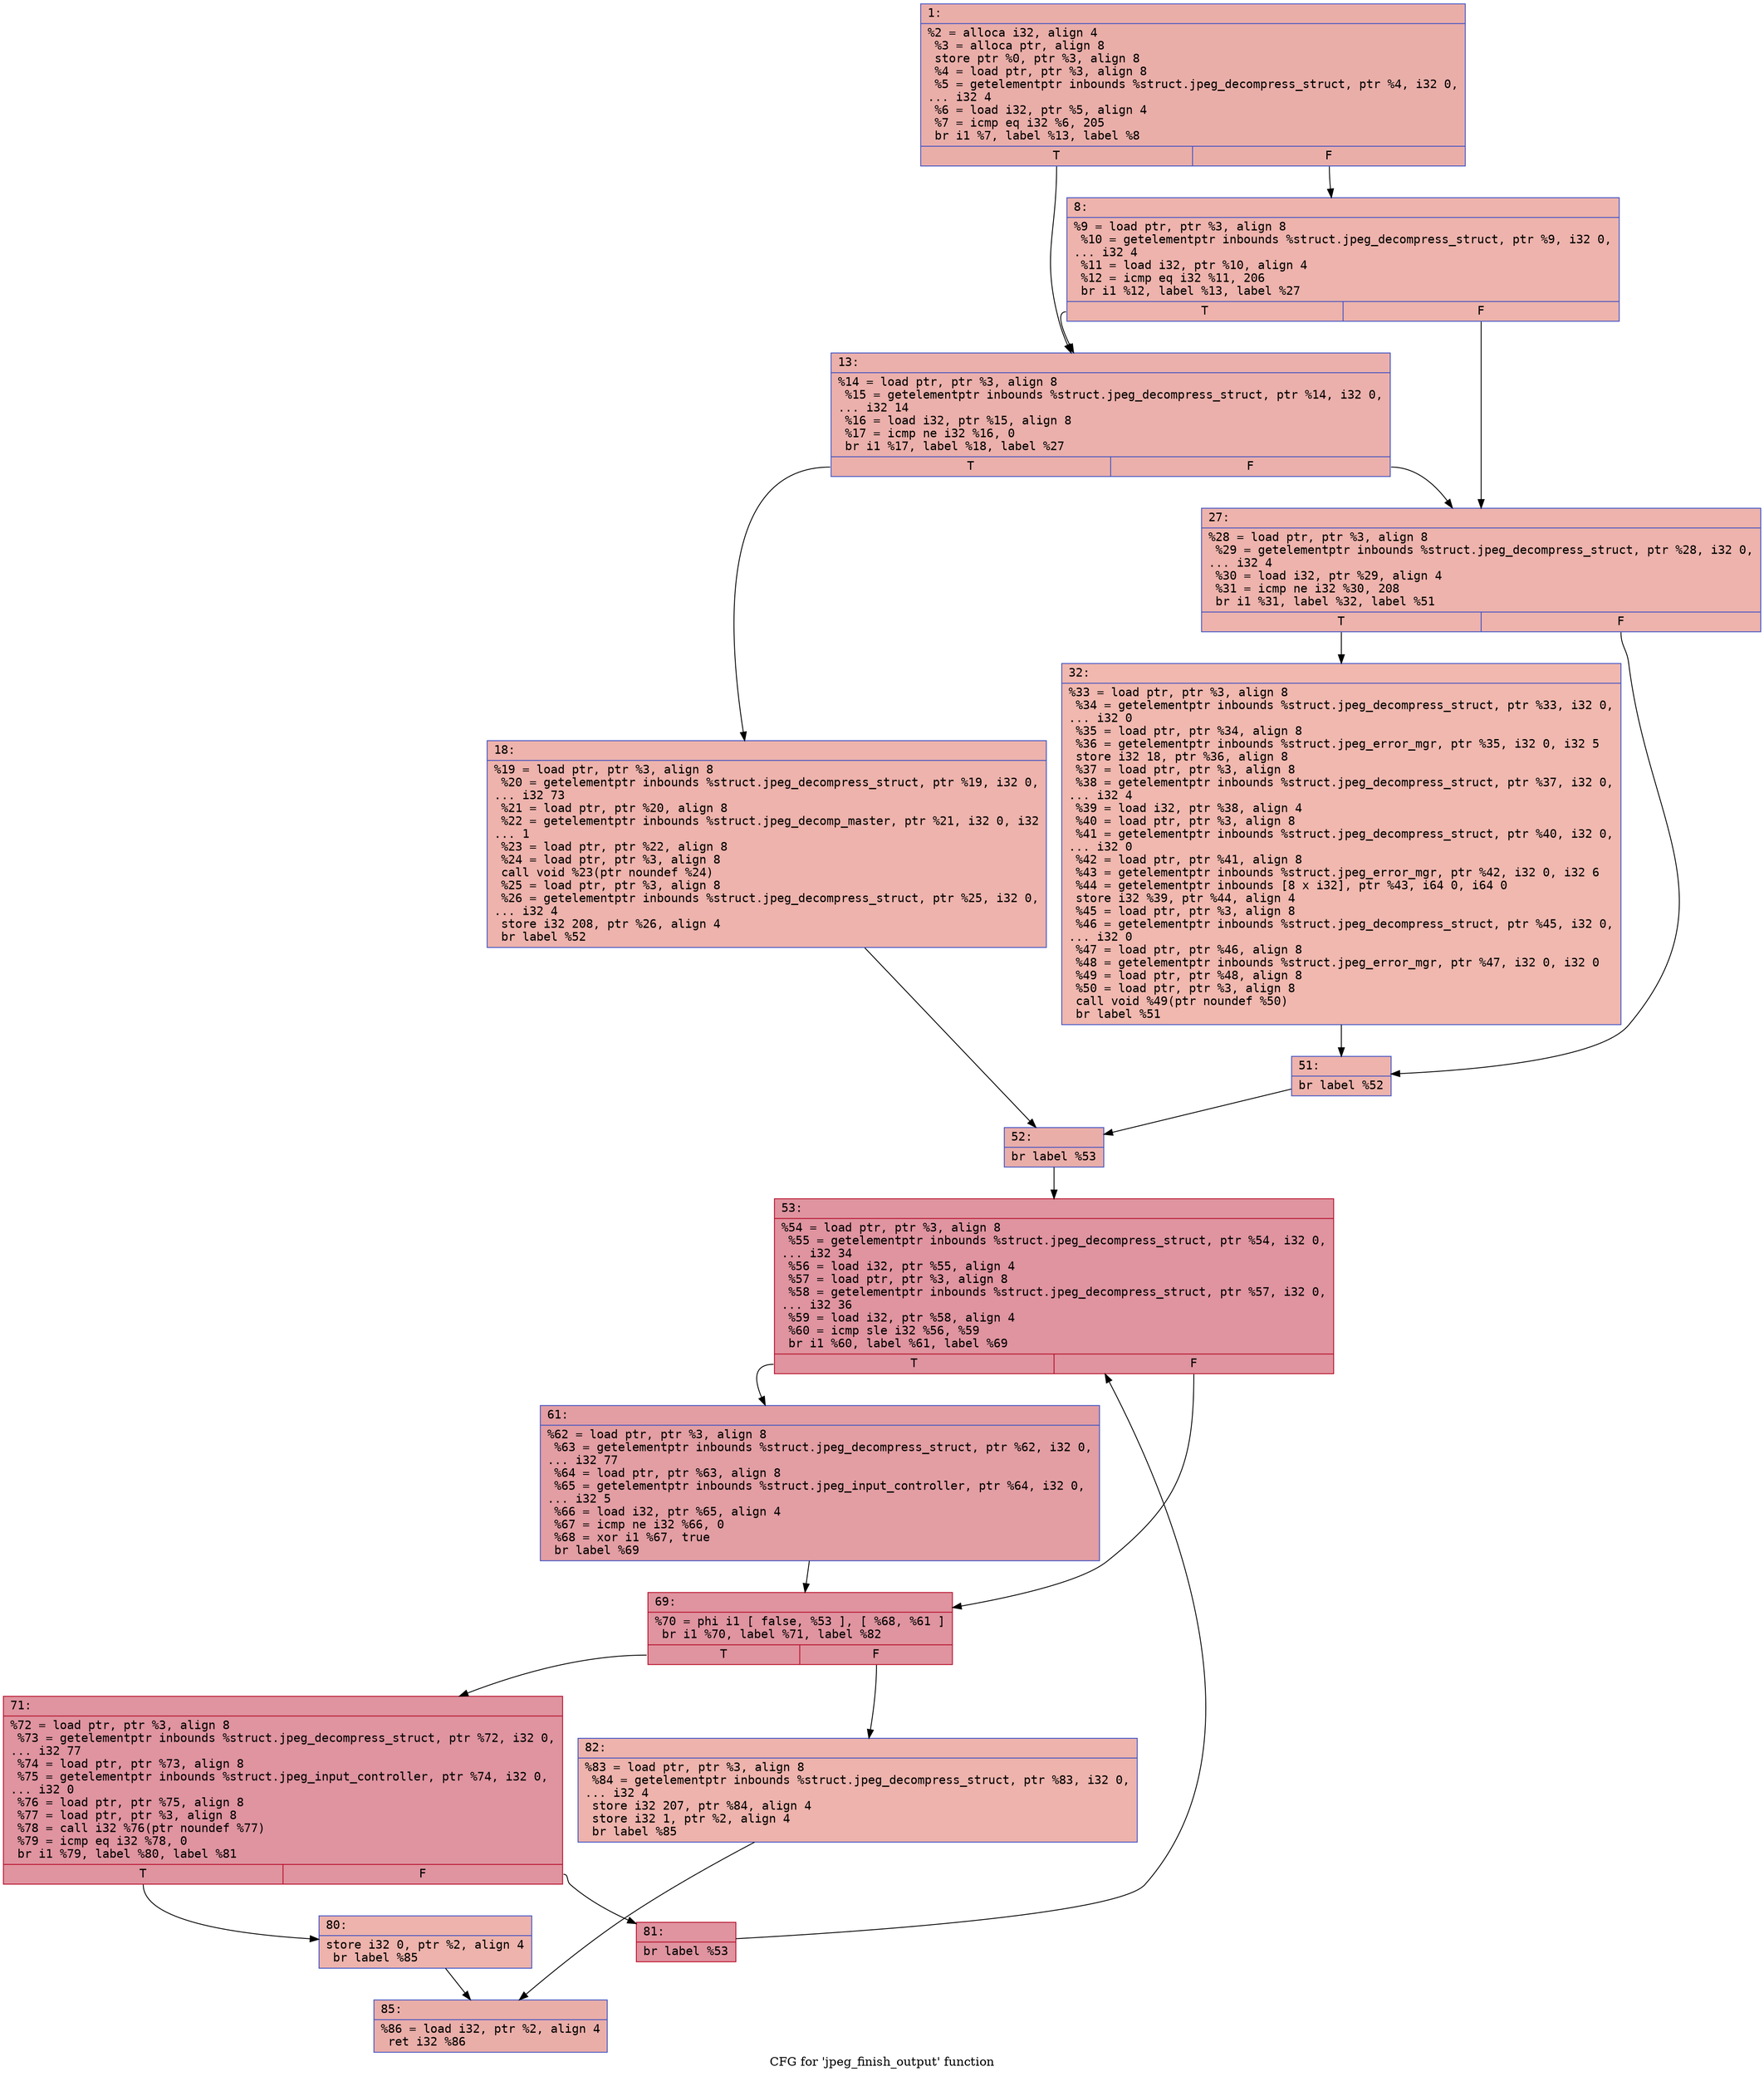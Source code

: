 digraph "CFG for 'jpeg_finish_output' function" {
	label="CFG for 'jpeg_finish_output' function";

	Node0x600001753200 [shape=record,color="#3d50c3ff", style=filled, fillcolor="#d0473d70" fontname="Courier",label="{1:\l|  %2 = alloca i32, align 4\l  %3 = alloca ptr, align 8\l  store ptr %0, ptr %3, align 8\l  %4 = load ptr, ptr %3, align 8\l  %5 = getelementptr inbounds %struct.jpeg_decompress_struct, ptr %4, i32 0,\l... i32 4\l  %6 = load i32, ptr %5, align 4\l  %7 = icmp eq i32 %6, 205\l  br i1 %7, label %13, label %8\l|{<s0>T|<s1>F}}"];
	Node0x600001753200:s0 -> Node0x600001753570[tooltip="1 -> 13\nProbability 50.00%" ];
	Node0x600001753200:s1 -> Node0x600001753520[tooltip="1 -> 8\nProbability 50.00%" ];
	Node0x600001753520 [shape=record,color="#3d50c3ff", style=filled, fillcolor="#d6524470" fontname="Courier",label="{8:\l|  %9 = load ptr, ptr %3, align 8\l  %10 = getelementptr inbounds %struct.jpeg_decompress_struct, ptr %9, i32 0,\l... i32 4\l  %11 = load i32, ptr %10, align 4\l  %12 = icmp eq i32 %11, 206\l  br i1 %12, label %13, label %27\l|{<s0>T|<s1>F}}"];
	Node0x600001753520:s0 -> Node0x600001753570[tooltip="8 -> 13\nProbability 50.00%" ];
	Node0x600001753520:s1 -> Node0x600001753610[tooltip="8 -> 27\nProbability 50.00%" ];
	Node0x600001753570 [shape=record,color="#3d50c3ff", style=filled, fillcolor="#d24b4070" fontname="Courier",label="{13:\l|  %14 = load ptr, ptr %3, align 8\l  %15 = getelementptr inbounds %struct.jpeg_decompress_struct, ptr %14, i32 0,\l... i32 14\l  %16 = load i32, ptr %15, align 8\l  %17 = icmp ne i32 %16, 0\l  br i1 %17, label %18, label %27\l|{<s0>T|<s1>F}}"];
	Node0x600001753570:s0 -> Node0x6000017535c0[tooltip="13 -> 18\nProbability 62.50%" ];
	Node0x600001753570:s1 -> Node0x600001753610[tooltip="13 -> 27\nProbability 37.50%" ];
	Node0x6000017535c0 [shape=record,color="#3d50c3ff", style=filled, fillcolor="#d6524470" fontname="Courier",label="{18:\l|  %19 = load ptr, ptr %3, align 8\l  %20 = getelementptr inbounds %struct.jpeg_decompress_struct, ptr %19, i32 0,\l... i32 73\l  %21 = load ptr, ptr %20, align 8\l  %22 = getelementptr inbounds %struct.jpeg_decomp_master, ptr %21, i32 0, i32\l... 1\l  %23 = load ptr, ptr %22, align 8\l  %24 = load ptr, ptr %3, align 8\l  call void %23(ptr noundef %24)\l  %25 = load ptr, ptr %3, align 8\l  %26 = getelementptr inbounds %struct.jpeg_decompress_struct, ptr %25, i32 0,\l... i32 4\l  store i32 208, ptr %26, align 4\l  br label %52\l}"];
	Node0x6000017535c0 -> Node0x600001753700[tooltip="18 -> 52\nProbability 100.00%" ];
	Node0x600001753610 [shape=record,color="#3d50c3ff", style=filled, fillcolor="#d6524470" fontname="Courier",label="{27:\l|  %28 = load ptr, ptr %3, align 8\l  %29 = getelementptr inbounds %struct.jpeg_decompress_struct, ptr %28, i32 0,\l... i32 4\l  %30 = load i32, ptr %29, align 4\l  %31 = icmp ne i32 %30, 208\l  br i1 %31, label %32, label %51\l|{<s0>T|<s1>F}}"];
	Node0x600001753610:s0 -> Node0x600001753660[tooltip="27 -> 32\nProbability 50.00%" ];
	Node0x600001753610:s1 -> Node0x6000017536b0[tooltip="27 -> 51\nProbability 50.00%" ];
	Node0x600001753660 [shape=record,color="#3d50c3ff", style=filled, fillcolor="#dc5d4a70" fontname="Courier",label="{32:\l|  %33 = load ptr, ptr %3, align 8\l  %34 = getelementptr inbounds %struct.jpeg_decompress_struct, ptr %33, i32 0,\l... i32 0\l  %35 = load ptr, ptr %34, align 8\l  %36 = getelementptr inbounds %struct.jpeg_error_mgr, ptr %35, i32 0, i32 5\l  store i32 18, ptr %36, align 8\l  %37 = load ptr, ptr %3, align 8\l  %38 = getelementptr inbounds %struct.jpeg_decompress_struct, ptr %37, i32 0,\l... i32 4\l  %39 = load i32, ptr %38, align 4\l  %40 = load ptr, ptr %3, align 8\l  %41 = getelementptr inbounds %struct.jpeg_decompress_struct, ptr %40, i32 0,\l... i32 0\l  %42 = load ptr, ptr %41, align 8\l  %43 = getelementptr inbounds %struct.jpeg_error_mgr, ptr %42, i32 0, i32 6\l  %44 = getelementptr inbounds [8 x i32], ptr %43, i64 0, i64 0\l  store i32 %39, ptr %44, align 4\l  %45 = load ptr, ptr %3, align 8\l  %46 = getelementptr inbounds %struct.jpeg_decompress_struct, ptr %45, i32 0,\l... i32 0\l  %47 = load ptr, ptr %46, align 8\l  %48 = getelementptr inbounds %struct.jpeg_error_mgr, ptr %47, i32 0, i32 0\l  %49 = load ptr, ptr %48, align 8\l  %50 = load ptr, ptr %3, align 8\l  call void %49(ptr noundef %50)\l  br label %51\l}"];
	Node0x600001753660 -> Node0x6000017536b0[tooltip="32 -> 51\nProbability 100.00%" ];
	Node0x6000017536b0 [shape=record,color="#3d50c3ff", style=filled, fillcolor="#d6524470" fontname="Courier",label="{51:\l|  br label %52\l}"];
	Node0x6000017536b0 -> Node0x600001753700[tooltip="51 -> 52\nProbability 100.00%" ];
	Node0x600001753700 [shape=record,color="#3d50c3ff", style=filled, fillcolor="#d0473d70" fontname="Courier",label="{52:\l|  br label %53\l}"];
	Node0x600001753700 -> Node0x600001753750[tooltip="52 -> 53\nProbability 100.00%" ];
	Node0x600001753750 [shape=record,color="#b70d28ff", style=filled, fillcolor="#b70d2870" fontname="Courier",label="{53:\l|  %54 = load ptr, ptr %3, align 8\l  %55 = getelementptr inbounds %struct.jpeg_decompress_struct, ptr %54, i32 0,\l... i32 34\l  %56 = load i32, ptr %55, align 4\l  %57 = load ptr, ptr %3, align 8\l  %58 = getelementptr inbounds %struct.jpeg_decompress_struct, ptr %57, i32 0,\l... i32 36\l  %59 = load i32, ptr %58, align 4\l  %60 = icmp sle i32 %56, %59\l  br i1 %60, label %61, label %69\l|{<s0>T|<s1>F}}"];
	Node0x600001753750:s0 -> Node0x6000017537a0[tooltip="53 -> 61\nProbability 50.00%" ];
	Node0x600001753750:s1 -> Node0x6000017537f0[tooltip="53 -> 69\nProbability 50.00%" ];
	Node0x6000017537a0 [shape=record,color="#3d50c3ff", style=filled, fillcolor="#be242e70" fontname="Courier",label="{61:\l|  %62 = load ptr, ptr %3, align 8\l  %63 = getelementptr inbounds %struct.jpeg_decompress_struct, ptr %62, i32 0,\l... i32 77\l  %64 = load ptr, ptr %63, align 8\l  %65 = getelementptr inbounds %struct.jpeg_input_controller, ptr %64, i32 0,\l... i32 5\l  %66 = load i32, ptr %65, align 4\l  %67 = icmp ne i32 %66, 0\l  %68 = xor i1 %67, true\l  br label %69\l}"];
	Node0x6000017537a0 -> Node0x6000017537f0[tooltip="61 -> 69\nProbability 100.00%" ];
	Node0x6000017537f0 [shape=record,color="#b70d28ff", style=filled, fillcolor="#b70d2870" fontname="Courier",label="{69:\l|  %70 = phi i1 [ false, %53 ], [ %68, %61 ]\l  br i1 %70, label %71, label %82\l|{<s0>T|<s1>F}}"];
	Node0x6000017537f0:s0 -> Node0x600001753840[tooltip="69 -> 71\nProbability 96.88%" ];
	Node0x6000017537f0:s1 -> Node0x600001753930[tooltip="69 -> 82\nProbability 3.12%" ];
	Node0x600001753840 [shape=record,color="#b70d28ff", style=filled, fillcolor="#b70d2870" fontname="Courier",label="{71:\l|  %72 = load ptr, ptr %3, align 8\l  %73 = getelementptr inbounds %struct.jpeg_decompress_struct, ptr %72, i32 0,\l... i32 77\l  %74 = load ptr, ptr %73, align 8\l  %75 = getelementptr inbounds %struct.jpeg_input_controller, ptr %74, i32 0,\l... i32 0\l  %76 = load ptr, ptr %75, align 8\l  %77 = load ptr, ptr %3, align 8\l  %78 = call i32 %76(ptr noundef %77)\l  %79 = icmp eq i32 %78, 0\l  br i1 %79, label %80, label %81\l|{<s0>T|<s1>F}}"];
	Node0x600001753840:s0 -> Node0x600001753890[tooltip="71 -> 80\nProbability 3.12%" ];
	Node0x600001753840:s1 -> Node0x6000017538e0[tooltip="71 -> 81\nProbability 96.88%" ];
	Node0x600001753890 [shape=record,color="#3d50c3ff", style=filled, fillcolor="#d6524470" fontname="Courier",label="{80:\l|  store i32 0, ptr %2, align 4\l  br label %85\l}"];
	Node0x600001753890 -> Node0x600001753980[tooltip="80 -> 85\nProbability 100.00%" ];
	Node0x6000017538e0 [shape=record,color="#b70d28ff", style=filled, fillcolor="#b70d2870" fontname="Courier",label="{81:\l|  br label %53\l}"];
	Node0x6000017538e0 -> Node0x600001753750[tooltip="81 -> 53\nProbability 100.00%" ];
	Node0x600001753930 [shape=record,color="#3d50c3ff", style=filled, fillcolor="#d6524470" fontname="Courier",label="{82:\l|  %83 = load ptr, ptr %3, align 8\l  %84 = getelementptr inbounds %struct.jpeg_decompress_struct, ptr %83, i32 0,\l... i32 4\l  store i32 207, ptr %84, align 4\l  store i32 1, ptr %2, align 4\l  br label %85\l}"];
	Node0x600001753930 -> Node0x600001753980[tooltip="82 -> 85\nProbability 100.00%" ];
	Node0x600001753980 [shape=record,color="#3d50c3ff", style=filled, fillcolor="#d0473d70" fontname="Courier",label="{85:\l|  %86 = load i32, ptr %2, align 4\l  ret i32 %86\l}"];
}
